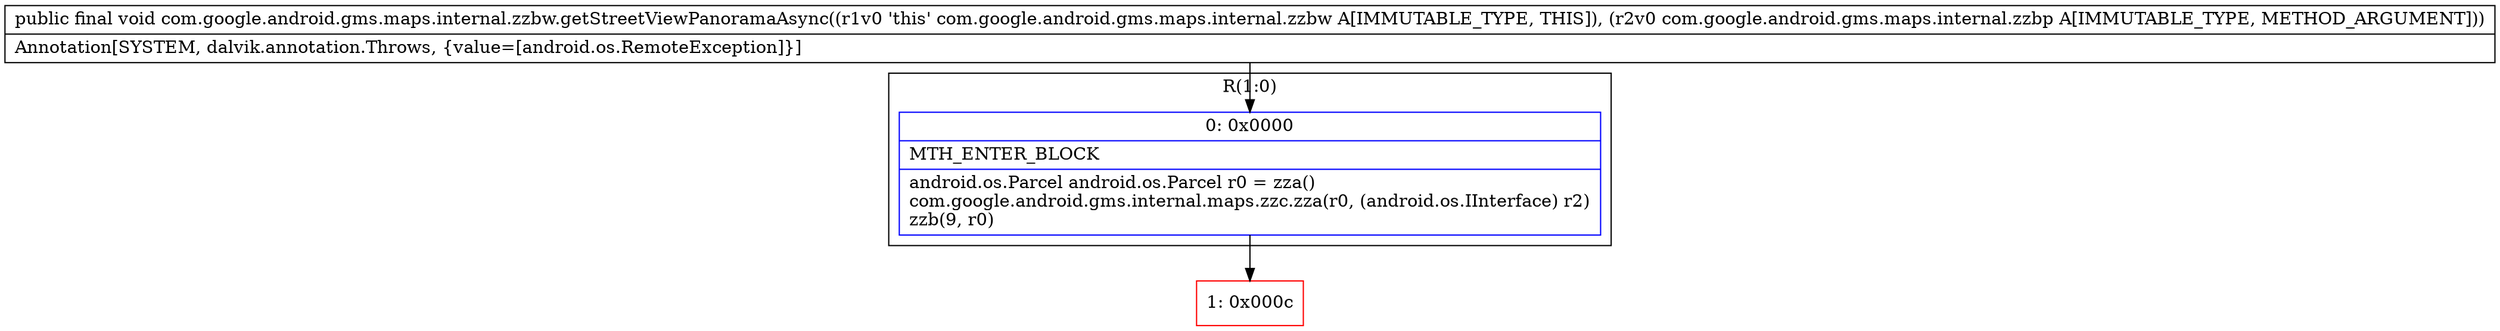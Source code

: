 digraph "CFG forcom.google.android.gms.maps.internal.zzbw.getStreetViewPanoramaAsync(Lcom\/google\/android\/gms\/maps\/internal\/zzbp;)V" {
subgraph cluster_Region_1327224711 {
label = "R(1:0)";
node [shape=record,color=blue];
Node_0 [shape=record,label="{0\:\ 0x0000|MTH_ENTER_BLOCK\l|android.os.Parcel android.os.Parcel r0 = zza()\lcom.google.android.gms.internal.maps.zzc.zza(r0, (android.os.IInterface) r2)\lzzb(9, r0)\l}"];
}
Node_1 [shape=record,color=red,label="{1\:\ 0x000c}"];
MethodNode[shape=record,label="{public final void com.google.android.gms.maps.internal.zzbw.getStreetViewPanoramaAsync((r1v0 'this' com.google.android.gms.maps.internal.zzbw A[IMMUTABLE_TYPE, THIS]), (r2v0 com.google.android.gms.maps.internal.zzbp A[IMMUTABLE_TYPE, METHOD_ARGUMENT]))  | Annotation[SYSTEM, dalvik.annotation.Throws, \{value=[android.os.RemoteException]\}]\l}"];
MethodNode -> Node_0;
Node_0 -> Node_1;
}

